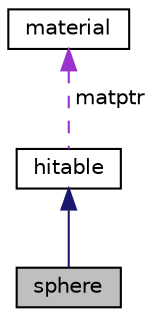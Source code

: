 digraph "sphere"
{
  edge [fontname="Helvetica",fontsize="10",labelfontname="Helvetica",labelfontsize="10"];
  node [fontname="Helvetica",fontsize="10",shape=record];
  Node2 [label="sphere",height=0.2,width=0.4,color="black", fillcolor="grey75", style="filled", fontcolor="black"];
  Node3 -> Node2 [dir="back",color="midnightblue",fontsize="10",style="solid",fontname="Helvetica"];
  Node3 [label="hitable",height=0.2,width=0.4,color="black", fillcolor="white", style="filled",URL="$classhitable.html",tooltip="a virtual class from which all objects inherit "];
  Node4 -> Node3 [dir="back",color="darkorchid3",fontsize="10",style="dashed",label=" matptr" ,fontname="Helvetica"];
  Node4 [label="material",height=0.2,width=0.4,color="black", fillcolor="white", style="filled",URL="$classmaterial.html",tooltip="ABSTRACT – all materials will scatter() light in different ways. "];
}
